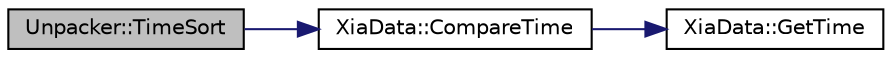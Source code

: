 digraph "Unpacker::TimeSort"
{
  edge [fontname="Helvetica",fontsize="10",labelfontname="Helvetica",labelfontsize="10"];
  node [fontname="Helvetica",fontsize="10",shape=record];
  rankdir="LR";
  Node1 [label="Unpacker::TimeSort",height=0.2,width=0.4,color="black", fillcolor="grey75", style="filled", fontcolor="black"];
  Node1 -> Node2 [color="midnightblue",fontsize="10",style="solid",fontname="Helvetica"];
  Node2 [label="XiaData::CompareTime",height=0.2,width=0.4,color="black", fillcolor="white", style="filled",URL="$d2/ddd/class_xia_data.html#ab474bcbc4813df18a20e015c76df8db7",tooltip="A method that will compare the times of two XiaData classes this method can be used in conjunction wi..."];
  Node2 -> Node3 [color="midnightblue",fontsize="10",style="solid",fontname="Helvetica"];
  Node3 [label="XiaData::GetTime",height=0.2,width=0.4,color="black", fillcolor="white", style="filled",URL="$d2/ddd/class_xia_data.html#ac11c489cabed7180f6516d724d387a56"];
}
